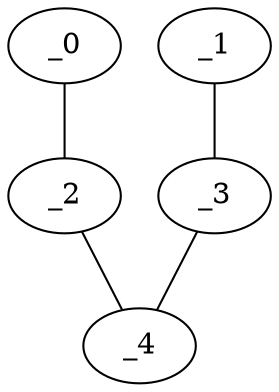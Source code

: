 graph KP1_0042 {
	_0	 [x="0.439849",
		y="2.62997"];
	_2	 [x="0.72783",
		y="0.6396"];
	_0 -- _2;
	_1	 [x="2.25571",
		y="3.12419"];
	_3	 [x="0.177484",
		y="1.31071"];
	_1 -- _3;
	_4	 [x="2.33554",
		y="0.429755"];
	_2 -- _4;
	_3 -- _4;
}
